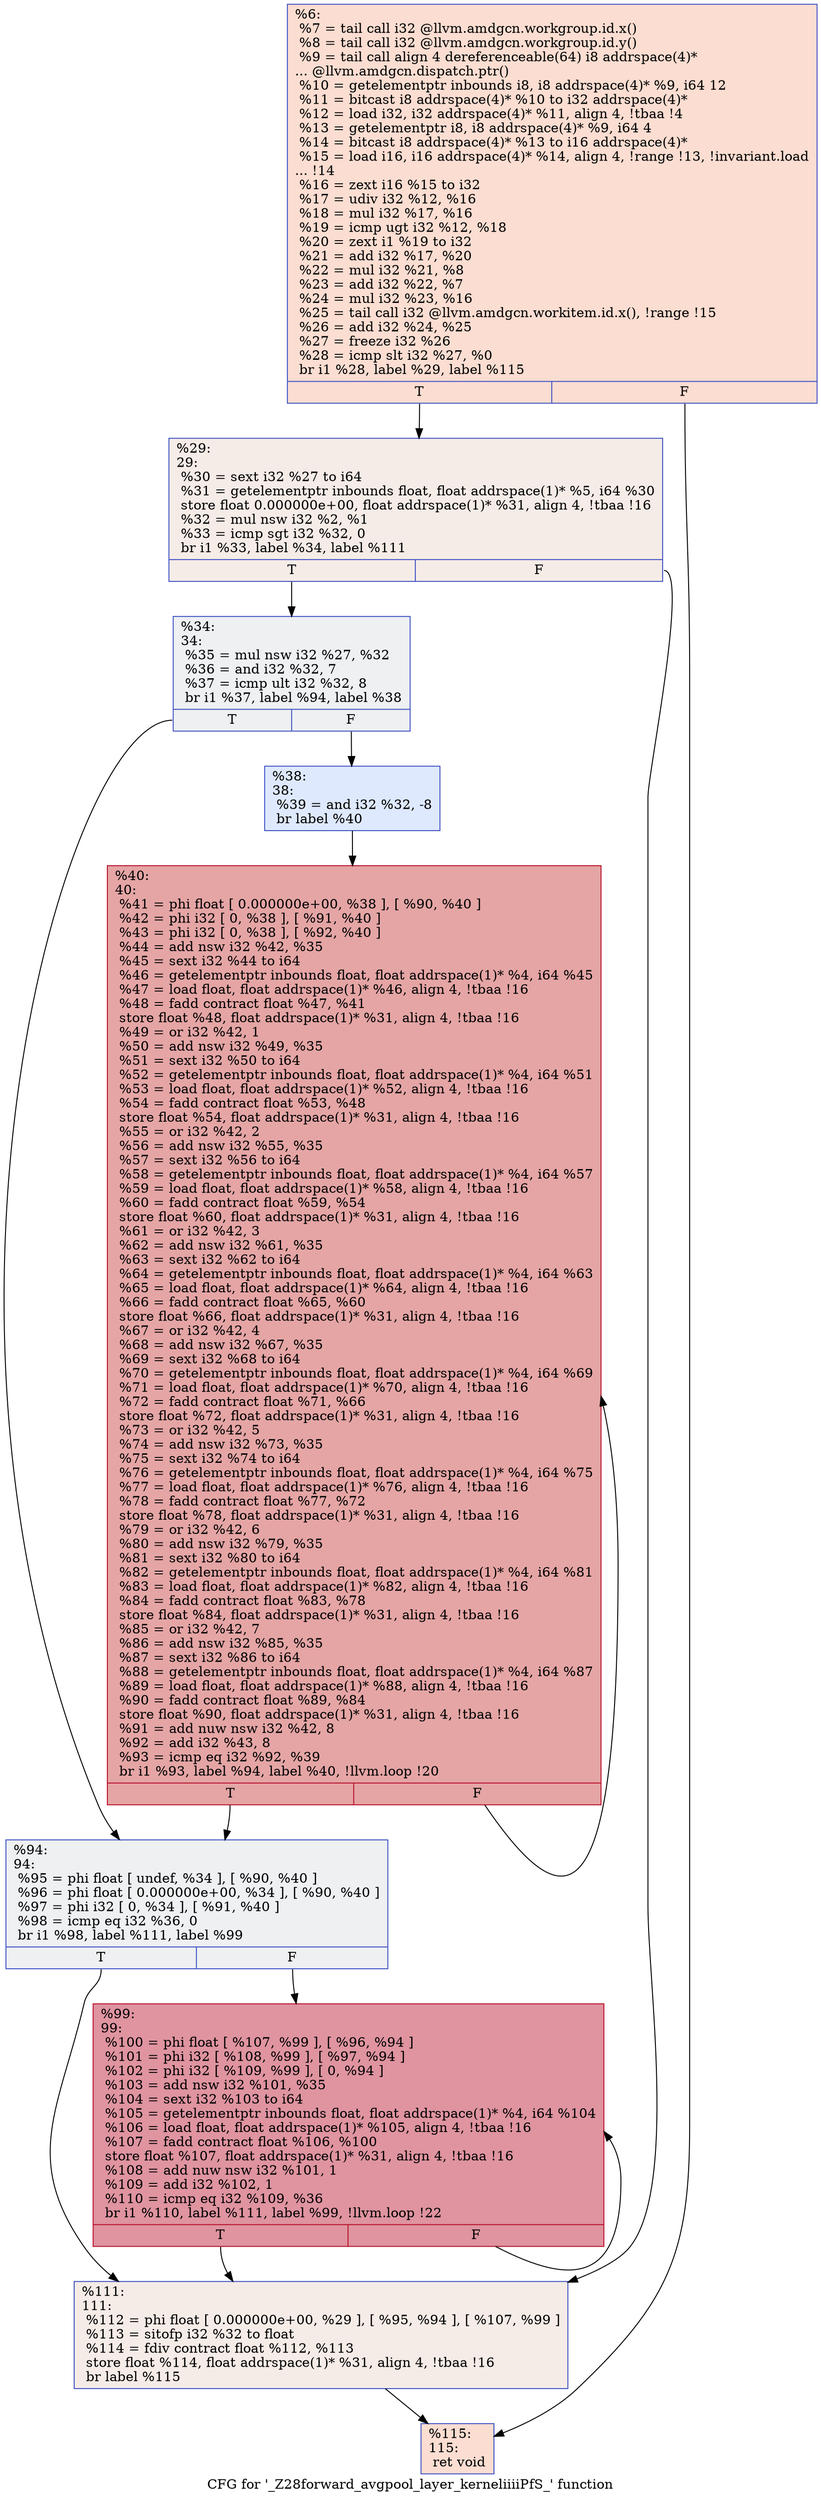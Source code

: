 digraph "CFG for '_Z28forward_avgpool_layer_kerneliiiiPfS_' function" {
	label="CFG for '_Z28forward_avgpool_layer_kerneliiiiPfS_' function";

	Node0x57ad5f0 [shape=record,color="#3d50c3ff", style=filled, fillcolor="#f7b39670",label="{%6:\l  %7 = tail call i32 @llvm.amdgcn.workgroup.id.x()\l  %8 = tail call i32 @llvm.amdgcn.workgroup.id.y()\l  %9 = tail call align 4 dereferenceable(64) i8 addrspace(4)*\l... @llvm.amdgcn.dispatch.ptr()\l  %10 = getelementptr inbounds i8, i8 addrspace(4)* %9, i64 12\l  %11 = bitcast i8 addrspace(4)* %10 to i32 addrspace(4)*\l  %12 = load i32, i32 addrspace(4)* %11, align 4, !tbaa !4\l  %13 = getelementptr i8, i8 addrspace(4)* %9, i64 4\l  %14 = bitcast i8 addrspace(4)* %13 to i16 addrspace(4)*\l  %15 = load i16, i16 addrspace(4)* %14, align 4, !range !13, !invariant.load\l... !14\l  %16 = zext i16 %15 to i32\l  %17 = udiv i32 %12, %16\l  %18 = mul i32 %17, %16\l  %19 = icmp ugt i32 %12, %18\l  %20 = zext i1 %19 to i32\l  %21 = add i32 %17, %20\l  %22 = mul i32 %21, %8\l  %23 = add i32 %22, %7\l  %24 = mul i32 %23, %16\l  %25 = tail call i32 @llvm.amdgcn.workitem.id.x(), !range !15\l  %26 = add i32 %24, %25\l  %27 = freeze i32 %26\l  %28 = icmp slt i32 %27, %0\l  br i1 %28, label %29, label %115\l|{<s0>T|<s1>F}}"];
	Node0x57ad5f0:s0 -> Node0x57afeb0;
	Node0x57ad5f0:s1 -> Node0x57aff40;
	Node0x57afeb0 [shape=record,color="#3d50c3ff", style=filled, fillcolor="#ead5c970",label="{%29:\l29:                                               \l  %30 = sext i32 %27 to i64\l  %31 = getelementptr inbounds float, float addrspace(1)* %5, i64 %30\l  store float 0.000000e+00, float addrspace(1)* %31, align 4, !tbaa !16\l  %32 = mul nsw i32 %2, %1\l  %33 = icmp sgt i32 %32, 0\l  br i1 %33, label %34, label %111\l|{<s0>T|<s1>F}}"];
	Node0x57afeb0:s0 -> Node0x57af5b0;
	Node0x57afeb0:s1 -> Node0x57b1050;
	Node0x57af5b0 [shape=record,color="#3d50c3ff", style=filled, fillcolor="#d9dce170",label="{%34:\l34:                                               \l  %35 = mul nsw i32 %27, %32\l  %36 = and i32 %32, 7\l  %37 = icmp ult i32 %32, 8\l  br i1 %37, label %94, label %38\l|{<s0>T|<s1>F}}"];
	Node0x57af5b0:s0 -> Node0x57b1370;
	Node0x57af5b0:s1 -> Node0x57b13c0;
	Node0x57b13c0 [shape=record,color="#3d50c3ff", style=filled, fillcolor="#b5cdfa70",label="{%38:\l38:                                               \l  %39 = and i32 %32, -8\l  br label %40\l}"];
	Node0x57b13c0 -> Node0x57b15c0;
	Node0x57b15c0 [shape=record,color="#b70d28ff", style=filled, fillcolor="#c5333470",label="{%40:\l40:                                               \l  %41 = phi float [ 0.000000e+00, %38 ], [ %90, %40 ]\l  %42 = phi i32 [ 0, %38 ], [ %91, %40 ]\l  %43 = phi i32 [ 0, %38 ], [ %92, %40 ]\l  %44 = add nsw i32 %42, %35\l  %45 = sext i32 %44 to i64\l  %46 = getelementptr inbounds float, float addrspace(1)* %4, i64 %45\l  %47 = load float, float addrspace(1)* %46, align 4, !tbaa !16\l  %48 = fadd contract float %47, %41\l  store float %48, float addrspace(1)* %31, align 4, !tbaa !16\l  %49 = or i32 %42, 1\l  %50 = add nsw i32 %49, %35\l  %51 = sext i32 %50 to i64\l  %52 = getelementptr inbounds float, float addrspace(1)* %4, i64 %51\l  %53 = load float, float addrspace(1)* %52, align 4, !tbaa !16\l  %54 = fadd contract float %53, %48\l  store float %54, float addrspace(1)* %31, align 4, !tbaa !16\l  %55 = or i32 %42, 2\l  %56 = add nsw i32 %55, %35\l  %57 = sext i32 %56 to i64\l  %58 = getelementptr inbounds float, float addrspace(1)* %4, i64 %57\l  %59 = load float, float addrspace(1)* %58, align 4, !tbaa !16\l  %60 = fadd contract float %59, %54\l  store float %60, float addrspace(1)* %31, align 4, !tbaa !16\l  %61 = or i32 %42, 3\l  %62 = add nsw i32 %61, %35\l  %63 = sext i32 %62 to i64\l  %64 = getelementptr inbounds float, float addrspace(1)* %4, i64 %63\l  %65 = load float, float addrspace(1)* %64, align 4, !tbaa !16\l  %66 = fadd contract float %65, %60\l  store float %66, float addrspace(1)* %31, align 4, !tbaa !16\l  %67 = or i32 %42, 4\l  %68 = add nsw i32 %67, %35\l  %69 = sext i32 %68 to i64\l  %70 = getelementptr inbounds float, float addrspace(1)* %4, i64 %69\l  %71 = load float, float addrspace(1)* %70, align 4, !tbaa !16\l  %72 = fadd contract float %71, %66\l  store float %72, float addrspace(1)* %31, align 4, !tbaa !16\l  %73 = or i32 %42, 5\l  %74 = add nsw i32 %73, %35\l  %75 = sext i32 %74 to i64\l  %76 = getelementptr inbounds float, float addrspace(1)* %4, i64 %75\l  %77 = load float, float addrspace(1)* %76, align 4, !tbaa !16\l  %78 = fadd contract float %77, %72\l  store float %78, float addrspace(1)* %31, align 4, !tbaa !16\l  %79 = or i32 %42, 6\l  %80 = add nsw i32 %79, %35\l  %81 = sext i32 %80 to i64\l  %82 = getelementptr inbounds float, float addrspace(1)* %4, i64 %81\l  %83 = load float, float addrspace(1)* %82, align 4, !tbaa !16\l  %84 = fadd contract float %83, %78\l  store float %84, float addrspace(1)* %31, align 4, !tbaa !16\l  %85 = or i32 %42, 7\l  %86 = add nsw i32 %85, %35\l  %87 = sext i32 %86 to i64\l  %88 = getelementptr inbounds float, float addrspace(1)* %4, i64 %87\l  %89 = load float, float addrspace(1)* %88, align 4, !tbaa !16\l  %90 = fadd contract float %89, %84\l  store float %90, float addrspace(1)* %31, align 4, !tbaa !16\l  %91 = add nuw nsw i32 %42, 8\l  %92 = add i32 %43, 8\l  %93 = icmp eq i32 %92, %39\l  br i1 %93, label %94, label %40, !llvm.loop !20\l|{<s0>T|<s1>F}}"];
	Node0x57b15c0:s0 -> Node0x57b1370;
	Node0x57b15c0:s1 -> Node0x57b15c0;
	Node0x57b1370 [shape=record,color="#3d50c3ff", style=filled, fillcolor="#d9dce170",label="{%94:\l94:                                               \l  %95 = phi float [ undef, %34 ], [ %90, %40 ]\l  %96 = phi float [ 0.000000e+00, %34 ], [ %90, %40 ]\l  %97 = phi i32 [ 0, %34 ], [ %91, %40 ]\l  %98 = icmp eq i32 %36, 0\l  br i1 %98, label %111, label %99\l|{<s0>T|<s1>F}}"];
	Node0x57b1370:s0 -> Node0x57b1050;
	Node0x57b1370:s1 -> Node0x57b49d0;
	Node0x57b49d0 [shape=record,color="#b70d28ff", style=filled, fillcolor="#b70d2870",label="{%99:\l99:                                               \l  %100 = phi float [ %107, %99 ], [ %96, %94 ]\l  %101 = phi i32 [ %108, %99 ], [ %97, %94 ]\l  %102 = phi i32 [ %109, %99 ], [ 0, %94 ]\l  %103 = add nsw i32 %101, %35\l  %104 = sext i32 %103 to i64\l  %105 = getelementptr inbounds float, float addrspace(1)* %4, i64 %104\l  %106 = load float, float addrspace(1)* %105, align 4, !tbaa !16\l  %107 = fadd contract float %106, %100\l  store float %107, float addrspace(1)* %31, align 4, !tbaa !16\l  %108 = add nuw nsw i32 %101, 1\l  %109 = add i32 %102, 1\l  %110 = icmp eq i32 %109, %36\l  br i1 %110, label %111, label %99, !llvm.loop !22\l|{<s0>T|<s1>F}}"];
	Node0x57b49d0:s0 -> Node0x57b1050;
	Node0x57b49d0:s1 -> Node0x57b49d0;
	Node0x57b1050 [shape=record,color="#3d50c3ff", style=filled, fillcolor="#ead5c970",label="{%111:\l111:                                              \l  %112 = phi float [ 0.000000e+00, %29 ], [ %95, %94 ], [ %107, %99 ]\l  %113 = sitofp i32 %32 to float\l  %114 = fdiv contract float %112, %113\l  store float %114, float addrspace(1)* %31, align 4, !tbaa !16\l  br label %115\l}"];
	Node0x57b1050 -> Node0x57aff40;
	Node0x57aff40 [shape=record,color="#3d50c3ff", style=filled, fillcolor="#f7b39670",label="{%115:\l115:                                              \l  ret void\l}"];
}
